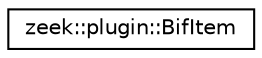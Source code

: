 digraph "Graphical Class Hierarchy"
{
 // LATEX_PDF_SIZE
  edge [fontname="Helvetica",fontsize="10",labelfontname="Helvetica",labelfontsize="10"];
  node [fontname="Helvetica",fontsize="10",shape=record];
  rankdir="LR";
  Node0 [label="zeek::plugin::BifItem",height=0.2,width=0.4,color="black", fillcolor="white", style="filled",URL="$da/d6c/classzeek_1_1plugin_1_1BifItem.html",tooltip=" "];
}

